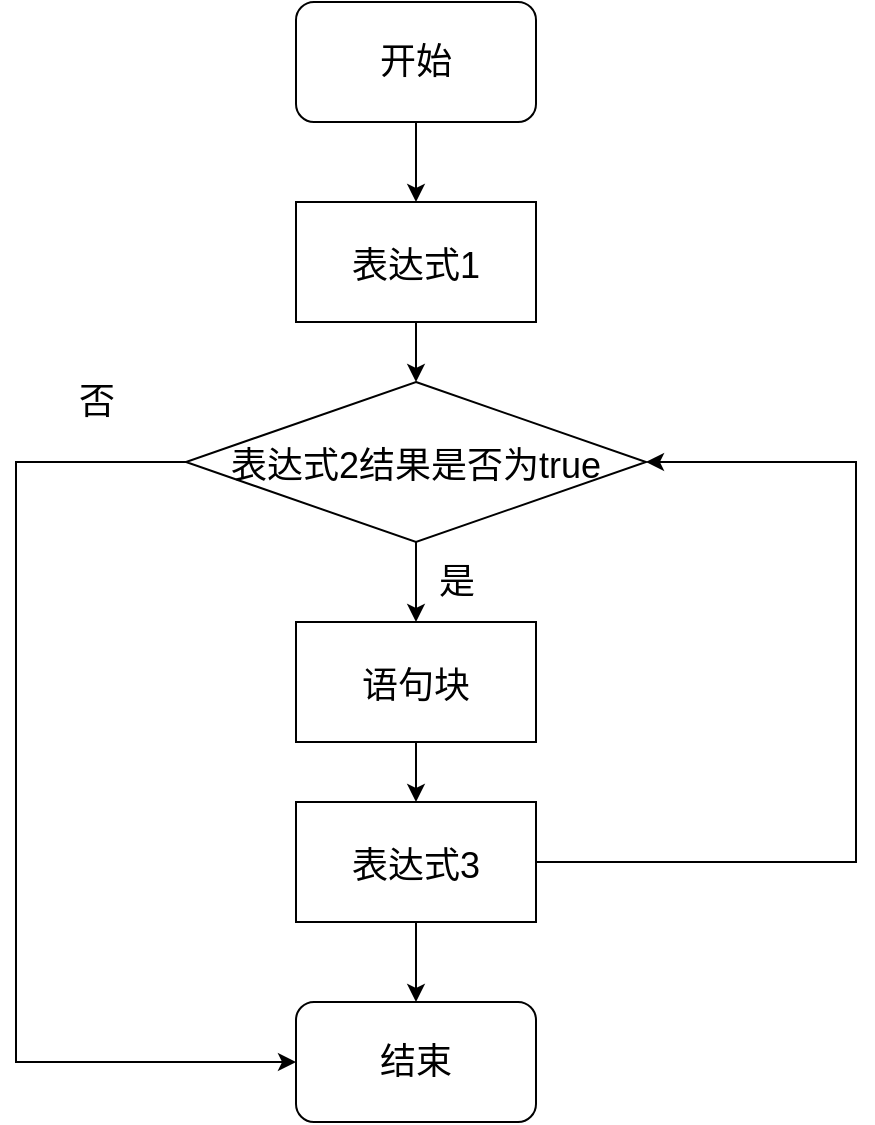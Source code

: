 <mxfile version="20.8.10" type="device"><diagram name="第 1 页" id="3NWQqPIaanY8b79nr0ib"><mxGraphModel dx="1434" dy="786" grid="1" gridSize="10" guides="1" tooltips="1" connect="1" arrows="1" fold="1" page="1" pageScale="1" pageWidth="48000" pageHeight="36000" math="0" shadow="0"><root><mxCell id="0"/><mxCell id="1" parent="0"/><mxCell id="8bDRmZne2AZKRCK26S1C-8" style="edgeStyle=orthogonalEdgeStyle;rounded=0;orthogonalLoop=1;jettySize=auto;html=1;exitX=0.5;exitY=1;exitDx=0;exitDy=0;entryX=0.5;entryY=0;entryDx=0;entryDy=0;fontSize=18;" edge="1" parent="1" source="8bDRmZne2AZKRCK26S1C-2" target="8bDRmZne2AZKRCK26S1C-4"><mxGeometry relative="1" as="geometry"/></mxCell><mxCell id="8bDRmZne2AZKRCK26S1C-2" value="&lt;font style=&quot;font-size: 18px;&quot;&gt;开始&lt;/font&gt;" style="rounded=1;whiteSpace=wrap;html=1;" vertex="1" parent="1"><mxGeometry x="390" y="190" width="120" height="60" as="geometry"/></mxCell><mxCell id="8bDRmZne2AZKRCK26S1C-3" value="&lt;font style=&quot;font-size: 18px;&quot;&gt;结束&lt;/font&gt;" style="rounded=1;whiteSpace=wrap;html=1;" vertex="1" parent="1"><mxGeometry x="390" y="690" width="120" height="60" as="geometry"/></mxCell><mxCell id="8bDRmZne2AZKRCK26S1C-9" style="edgeStyle=orthogonalEdgeStyle;rounded=0;orthogonalLoop=1;jettySize=auto;html=1;exitX=0.5;exitY=1;exitDx=0;exitDy=0;entryX=0.5;entryY=0;entryDx=0;entryDy=0;fontSize=18;" edge="1" parent="1" source="8bDRmZne2AZKRCK26S1C-4" target="8bDRmZne2AZKRCK26S1C-5"><mxGeometry relative="1" as="geometry"/></mxCell><mxCell id="8bDRmZne2AZKRCK26S1C-4" value="&lt;font style=&quot;font-size: 18px;&quot;&gt;表达式1&lt;/font&gt;" style="rounded=0;whiteSpace=wrap;html=1;fontSize=24;" vertex="1" parent="1"><mxGeometry x="390" y="290" width="120" height="60" as="geometry"/></mxCell><mxCell id="8bDRmZne2AZKRCK26S1C-10" style="edgeStyle=orthogonalEdgeStyle;rounded=0;orthogonalLoop=1;jettySize=auto;html=1;exitX=0.5;exitY=1;exitDx=0;exitDy=0;fontSize=18;" edge="1" parent="1" source="8bDRmZne2AZKRCK26S1C-5" target="8bDRmZne2AZKRCK26S1C-6"><mxGeometry relative="1" as="geometry"/></mxCell><mxCell id="8bDRmZne2AZKRCK26S1C-17" style="edgeStyle=orthogonalEdgeStyle;rounded=0;orthogonalLoop=1;jettySize=auto;html=1;exitX=0;exitY=0.5;exitDx=0;exitDy=0;entryX=0;entryY=0.5;entryDx=0;entryDy=0;fontSize=18;" edge="1" parent="1" source="8bDRmZne2AZKRCK26S1C-5" target="8bDRmZne2AZKRCK26S1C-3"><mxGeometry relative="1" as="geometry"><Array as="points"><mxPoint x="250" y="420"/><mxPoint x="250" y="720"/></Array></mxGeometry></mxCell><mxCell id="8bDRmZne2AZKRCK26S1C-5" value="&lt;font style=&quot;font-size: 18px;&quot;&gt;表达式2结果是否为true&lt;/font&gt;" style="rhombus;whiteSpace=wrap;html=1;fontSize=24;" vertex="1" parent="1"><mxGeometry x="335" y="380" width="230" height="80" as="geometry"/></mxCell><mxCell id="8bDRmZne2AZKRCK26S1C-11" style="edgeStyle=orthogonalEdgeStyle;rounded=0;orthogonalLoop=1;jettySize=auto;html=1;exitX=0.5;exitY=1;exitDx=0;exitDy=0;entryX=0.5;entryY=0;entryDx=0;entryDy=0;fontSize=18;" edge="1" parent="1" source="8bDRmZne2AZKRCK26S1C-6" target="8bDRmZne2AZKRCK26S1C-7"><mxGeometry relative="1" as="geometry"/></mxCell><mxCell id="8bDRmZne2AZKRCK26S1C-6" value="&lt;span style=&quot;font-size: 18px;&quot;&gt;语句块&lt;/span&gt;" style="rounded=0;whiteSpace=wrap;html=1;fontSize=24;" vertex="1" parent="1"><mxGeometry x="390" y="500" width="120" height="60" as="geometry"/></mxCell><mxCell id="8bDRmZne2AZKRCK26S1C-12" style="edgeStyle=orthogonalEdgeStyle;rounded=0;orthogonalLoop=1;jettySize=auto;html=1;exitX=0.5;exitY=1;exitDx=0;exitDy=0;entryX=0.5;entryY=0;entryDx=0;entryDy=0;fontSize=18;" edge="1" parent="1" source="8bDRmZne2AZKRCK26S1C-7" target="8bDRmZne2AZKRCK26S1C-3"><mxGeometry relative="1" as="geometry"/></mxCell><mxCell id="8bDRmZne2AZKRCK26S1C-14" style="edgeStyle=orthogonalEdgeStyle;rounded=0;orthogonalLoop=1;jettySize=auto;html=1;exitX=1;exitY=0.5;exitDx=0;exitDy=0;entryX=1;entryY=0.5;entryDx=0;entryDy=0;fontSize=18;" edge="1" parent="1" source="8bDRmZne2AZKRCK26S1C-7" target="8bDRmZne2AZKRCK26S1C-5"><mxGeometry relative="1" as="geometry"><Array as="points"><mxPoint x="670" y="620"/><mxPoint x="670" y="420"/></Array></mxGeometry></mxCell><mxCell id="8bDRmZne2AZKRCK26S1C-7" value="&lt;span style=&quot;font-size: 18px;&quot;&gt;表达式3&lt;/span&gt;" style="rounded=0;whiteSpace=wrap;html=1;fontSize=24;" vertex="1" parent="1"><mxGeometry x="390" y="590" width="120" height="60" as="geometry"/></mxCell><mxCell id="8bDRmZne2AZKRCK26S1C-15" value="是" style="text;html=1;align=center;verticalAlign=middle;resizable=0;points=[];autosize=1;strokeColor=none;fillColor=none;fontSize=18;" vertex="1" parent="1"><mxGeometry x="450" y="460" width="40" height="40" as="geometry"/></mxCell><mxCell id="8bDRmZne2AZKRCK26S1C-18" value="否" style="text;html=1;align=center;verticalAlign=middle;resizable=0;points=[];autosize=1;strokeColor=none;fillColor=none;fontSize=18;" vertex="1" parent="1"><mxGeometry x="270" y="370" width="40" height="40" as="geometry"/></mxCell></root></mxGraphModel></diagram></mxfile>